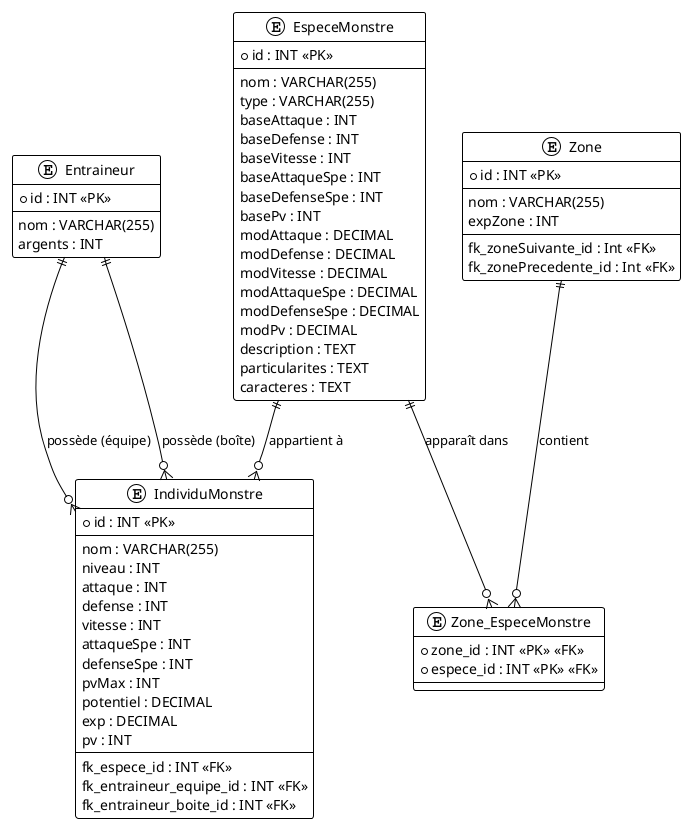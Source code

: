 @startuml
!theme plain
'--------------------------------------------------
' Diagramme ERD - Kotlin Monsters (Sprint 3)
'--------------------------------------------------

entity "Entraineur" as Entraineur {
 * id : INT <<PK>>
 --
 nom : VARCHAR(255)
 argents : INT
}

entity "EspeceMonstre" as EspeceMonstre {
  * id : INT <<PK>>
  --
  nom : VARCHAR(255)
  type : VARCHAR(255)
  baseAttaque : INT
  baseDefense : INT
  baseVitesse : INT
  baseAttaqueSpe : INT
  baseDefenseSpe : INT
  basePv : INT
  modAttaque : DECIMAL
  modDefense : DECIMAL
  modVitesse : DECIMAL
  modAttaqueSpe : DECIMAL
  modDefenseSpe : DECIMAL
  modPv : DECIMAL
  description : TEXT
  particularites : TEXT
  caracteres : TEXT
}

entity "Zone" as Zone {
* id : INT <<PK>>
--
nom : VARCHAR(255)
expZone : INT
--
fk_zoneSuivante_id : Int <<FK>>
fk_zonePrecedente_id : Int <<FK>>
}

entity "Zone_EspeceMonstre" as Zone_EspeceMonstre {
  * zone_id : INT <<PK>> <<FK>>
  * espece_id : INT <<PK>> <<FK>>
}

entity "IndividuMonstre" as IndividuMonstre {
  * id : INT <<PK>>
  --
  nom : VARCHAR(255)
  niveau : INT
  attaque : INT
  defense : INT
  vitesse : INT
  attaqueSpe : INT
  defenseSpe : INT
  pvMax : INT
  potentiel : DECIMAL
  exp : DECIMAL
  pv : INT
  --
  fk_espece_id : INT <<FK>>
  fk_entraineur_equipe_id : INT <<FK>>
  fk_entraineur_boite_id : INT <<FK>>
}

'--------------------------------------------------
' Relations
'--------------------------------------------------

Entraineur ||--o{ IndividuMonstre : "possède (équipe)"
Entraineur ||--o{ IndividuMonstre : "possède (boîte)"
EspeceMonstre ||--o{ IndividuMonstre : "appartient à"
Zone ||--o{ Zone_EspeceMonstre : "contient"
EspeceMonstre ||--o{ Zone_EspeceMonstre : "apparaît dans"

@enduml
